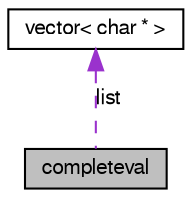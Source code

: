 digraph G
{
  edge [fontname="FreeSans",fontsize="10",labelfontname="FreeSans",labelfontsize="10"];
  node [fontname="FreeSans",fontsize="10",shape=record];
  Node1 [label="completeval",height=0.2,width=0.4,color="black", fillcolor="grey75", style="filled" fontcolor="black"];
  Node2 -> Node1 [dir=back,color="darkorchid3",fontsize="10",style="dashed",label="list",fontname="FreeSans"];
  Node2 [label="vector\< char * \>",height=0.2,width=0.4,color="black", fillcolor="white", style="filled",URL="$structvector.html"];
}
